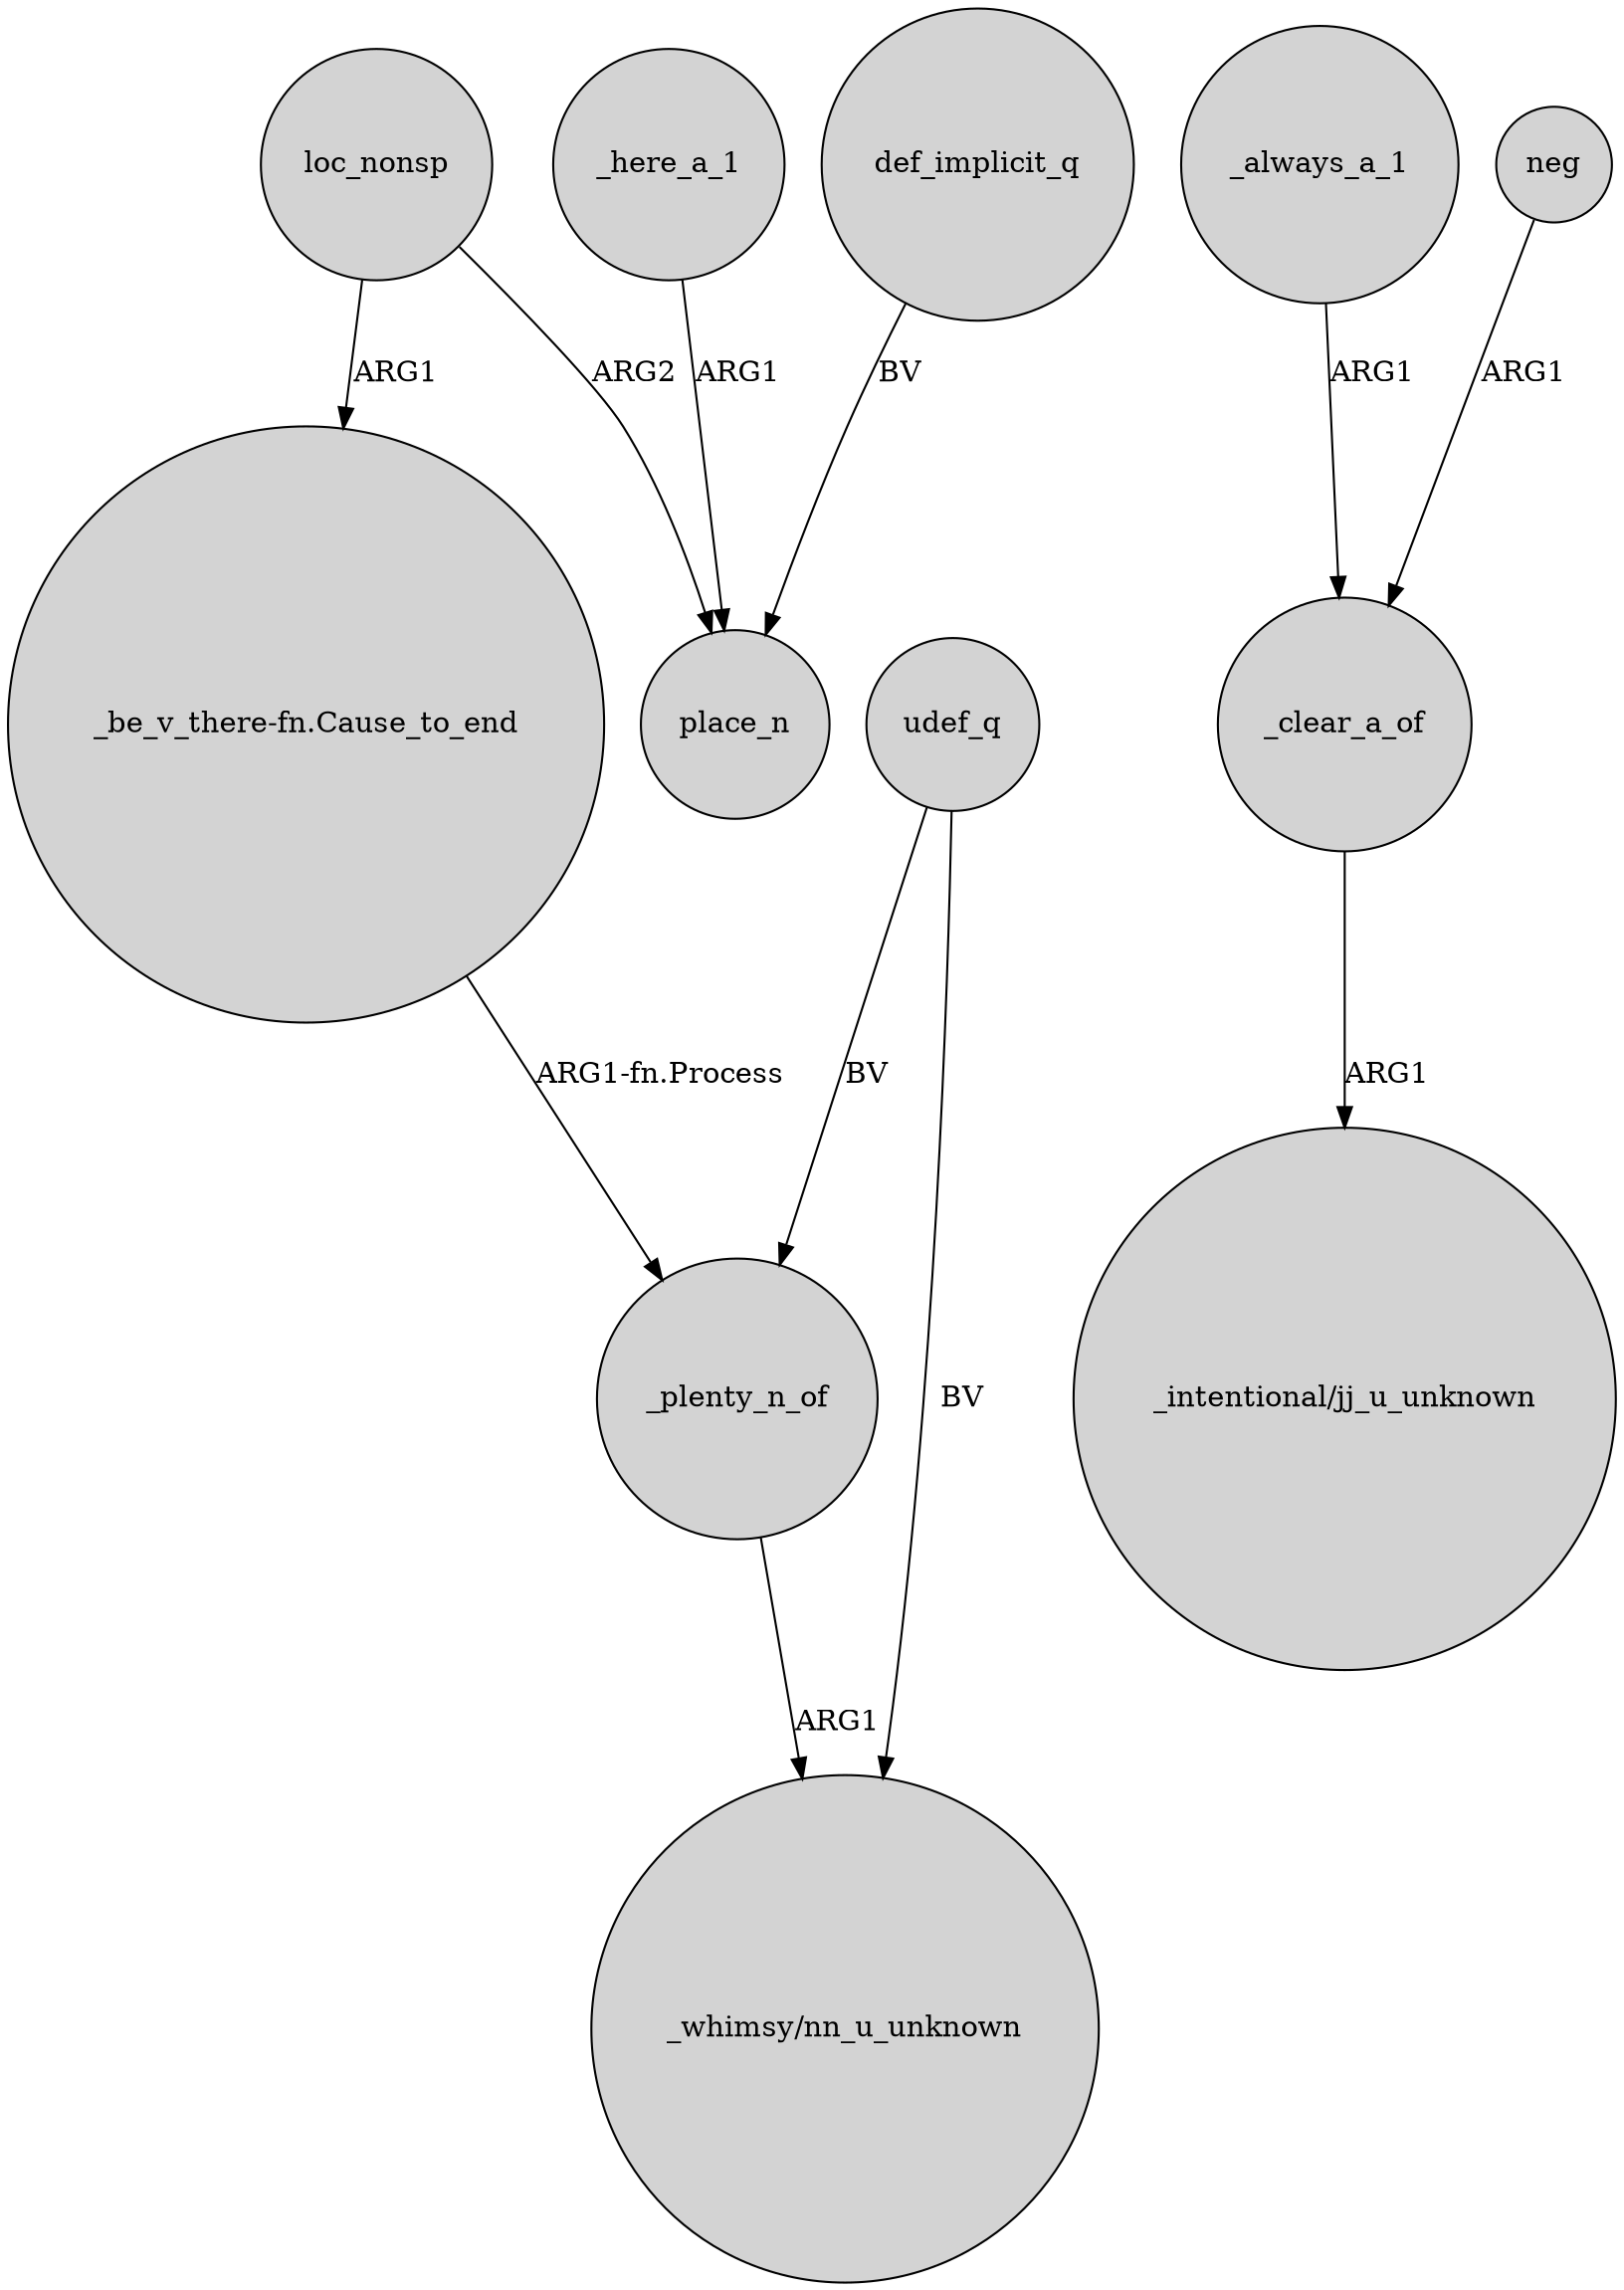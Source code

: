 digraph {
	node [shape=circle style=filled]
	loc_nonsp -> place_n [label=ARG2]
	"_be_v_there-fn.Cause_to_end" -> _plenty_n_of [label="ARG1-fn.Process"]
	_here_a_1 -> place_n [label=ARG1]
	_always_a_1 -> _clear_a_of [label=ARG1]
	loc_nonsp -> "_be_v_there-fn.Cause_to_end" [label=ARG1]
	def_implicit_q -> place_n [label=BV]
	udef_q -> "_whimsy/nn_u_unknown" [label=BV]
	_clear_a_of -> "_intentional/jj_u_unknown" [label=ARG1]
	_plenty_n_of -> "_whimsy/nn_u_unknown" [label=ARG1]
	udef_q -> _plenty_n_of [label=BV]
	neg -> _clear_a_of [label=ARG1]
}
